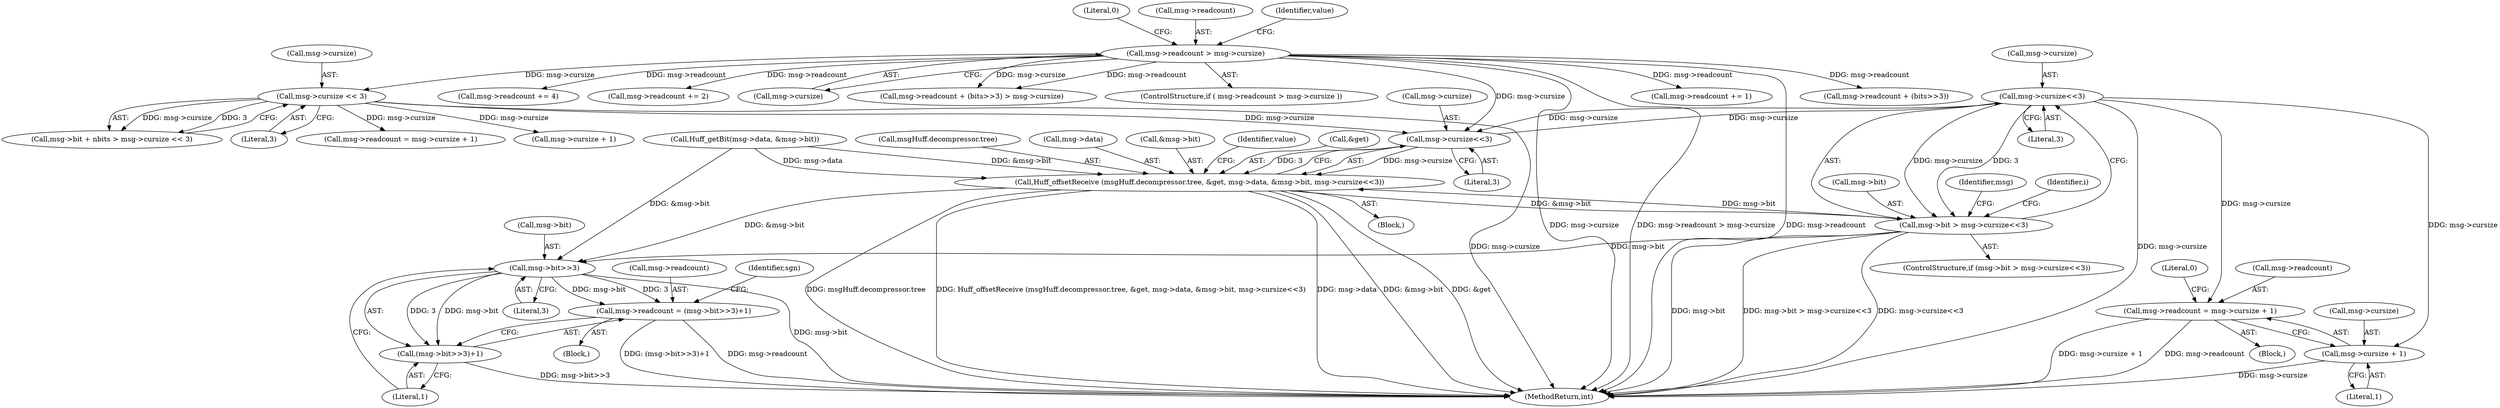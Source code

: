 digraph "0_ioq3_d2b1d124d4055c2fcbe5126863487c52fd58cca1_4@pointer" {
"1000368" [label="(Call,msg->cursize<<3)"];
"1000351" [label="(Call,msg->cursize<<3)"];
"1000368" [label="(Call,msg->cursize<<3)"];
"1000110" [label="(Call,msg->readcount > msg->cursize)"];
"1000278" [label="(Call,msg->cursize << 3)"];
"1000336" [label="(Call,Huff_offsetReceive (msgHuff.decompressor.tree, &get, msg->data, &msg->bit, msg->cursize<<3))"];
"1000364" [label="(Call,msg->bit > msg->cursize<<3)"];
"1000390" [label="(Call,msg->bit>>3)"];
"1000385" [label="(Call,msg->readcount = (msg->bit>>3)+1)"];
"1000389" [label="(Call,(msg->bit>>3)+1)"];
"1000374" [label="(Call,msg->readcount = msg->cursize + 1)"];
"1000378" [label="(Call,msg->cursize + 1)"];
"1000337" [label="(Call,msgHuff.decompressor.tree)"];
"1000369" [label="(Call,msg->cursize)"];
"1000336" [label="(Call,Huff_offsetReceive (msgHuff.decompressor.tree, &get, msg->data, &msg->bit, msg->cursize<<3))"];
"1000365" [label="(Call,msg->bit)"];
"1000384" [label="(Literal,0)"];
"1000391" [label="(Call,msg->bit)"];
"1000344" [label="(Call,msg->data)"];
"1000272" [label="(Call,msg->bit + nbits > msg->cursize << 3)"];
"1000373" [label="(Block,)"];
"1000119" [label="(Literal,0)"];
"1000282" [label="(Literal,3)"];
"1000363" [label="(ControlStructure,if (msg->bit > msg->cursize<<3))"];
"1000183" [label="(Call,msg->readcount += 1)"];
"1000110" [label="(Call,msg->readcount > msg->cursize)"];
"1000386" [label="(Call,msg->readcount)"];
"1000375" [label="(Call,msg->readcount)"];
"1000284" [label="(Call,msg->readcount = msg->cursize + 1)"];
"1000395" [label="(Literal,1)"];
"1000374" [label="(Call,msg->readcount = msg->cursize + 1)"];
"1000308" [label="(Call,Huff_getBit(msg->data, &msg->bit))"];
"1000257" [label="(Block,)"];
"1000351" [label="(Call,msg->cursize<<3)"];
"1000147" [label="(Call,msg->readcount + (bits>>3))"];
"1000111" [label="(Call,msg->readcount)"];
"1000347" [label="(Call,&msg->bit)"];
"1000355" [label="(Literal,3)"];
"1000357" [label="(Identifier,value)"];
"1000382" [label="(Literal,1)"];
"1000378" [label="(Call,msg->cursize + 1)"];
"1000394" [label="(Literal,3)"];
"1000342" [label="(Call,&get)"];
"1000376" [label="(Identifier,msg)"];
"1000364" [label="(Call,msg->bit > msg->cursize<<3)"];
"1000379" [label="(Call,msg->cursize)"];
"1000398" [label="(Identifier,sgn)"];
"1000333" [label="(Identifier,i)"];
"1000241" [label="(Call,msg->readcount += 4)"];
"1000214" [label="(Call,msg->readcount += 2)"];
"1000114" [label="(Call,msg->cursize)"];
"1000288" [label="(Call,msg->cursize + 1)"];
"1000390" [label="(Call,msg->bit>>3)"];
"1000146" [label="(Call,msg->readcount + (bits>>3) > msg->cursize)"];
"1000278" [label="(Call,msg->cursize << 3)"];
"1000352" [label="(Call,msg->cursize)"];
"1000279" [label="(Call,msg->cursize)"];
"1000389" [label="(Call,(msg->bit>>3)+1)"];
"1000335" [label="(Block,)"];
"1000121" [label="(Identifier,value)"];
"1000385" [label="(Call,msg->readcount = (msg->bit>>3)+1)"];
"1000109" [label="(ControlStructure,if ( msg->readcount > msg->cursize ))"];
"1000428" [label="(MethodReturn,int)"];
"1000368" [label="(Call,msg->cursize<<3)"];
"1000372" [label="(Literal,3)"];
"1000368" -> "1000364"  [label="AST: "];
"1000368" -> "1000372"  [label="CFG: "];
"1000369" -> "1000368"  [label="AST: "];
"1000372" -> "1000368"  [label="AST: "];
"1000364" -> "1000368"  [label="CFG: "];
"1000368" -> "1000428"  [label="DDG: msg->cursize"];
"1000368" -> "1000351"  [label="DDG: msg->cursize"];
"1000368" -> "1000364"  [label="DDG: msg->cursize"];
"1000368" -> "1000364"  [label="DDG: 3"];
"1000351" -> "1000368"  [label="DDG: msg->cursize"];
"1000368" -> "1000374"  [label="DDG: msg->cursize"];
"1000368" -> "1000378"  [label="DDG: msg->cursize"];
"1000351" -> "1000336"  [label="AST: "];
"1000351" -> "1000355"  [label="CFG: "];
"1000352" -> "1000351"  [label="AST: "];
"1000355" -> "1000351"  [label="AST: "];
"1000336" -> "1000351"  [label="CFG: "];
"1000351" -> "1000336"  [label="DDG: msg->cursize"];
"1000351" -> "1000336"  [label="DDG: 3"];
"1000110" -> "1000351"  [label="DDG: msg->cursize"];
"1000278" -> "1000351"  [label="DDG: msg->cursize"];
"1000110" -> "1000109"  [label="AST: "];
"1000110" -> "1000114"  [label="CFG: "];
"1000111" -> "1000110"  [label="AST: "];
"1000114" -> "1000110"  [label="AST: "];
"1000119" -> "1000110"  [label="CFG: "];
"1000121" -> "1000110"  [label="CFG: "];
"1000110" -> "1000428"  [label="DDG: msg->cursize"];
"1000110" -> "1000428"  [label="DDG: msg->readcount > msg->cursize"];
"1000110" -> "1000428"  [label="DDG: msg->readcount"];
"1000110" -> "1000146"  [label="DDG: msg->readcount"];
"1000110" -> "1000146"  [label="DDG: msg->cursize"];
"1000110" -> "1000147"  [label="DDG: msg->readcount"];
"1000110" -> "1000183"  [label="DDG: msg->readcount"];
"1000110" -> "1000214"  [label="DDG: msg->readcount"];
"1000110" -> "1000241"  [label="DDG: msg->readcount"];
"1000110" -> "1000278"  [label="DDG: msg->cursize"];
"1000278" -> "1000272"  [label="AST: "];
"1000278" -> "1000282"  [label="CFG: "];
"1000279" -> "1000278"  [label="AST: "];
"1000282" -> "1000278"  [label="AST: "];
"1000272" -> "1000278"  [label="CFG: "];
"1000278" -> "1000428"  [label="DDG: msg->cursize"];
"1000278" -> "1000272"  [label="DDG: msg->cursize"];
"1000278" -> "1000272"  [label="DDG: 3"];
"1000278" -> "1000284"  [label="DDG: msg->cursize"];
"1000278" -> "1000288"  [label="DDG: msg->cursize"];
"1000336" -> "1000335"  [label="AST: "];
"1000337" -> "1000336"  [label="AST: "];
"1000342" -> "1000336"  [label="AST: "];
"1000344" -> "1000336"  [label="AST: "];
"1000347" -> "1000336"  [label="AST: "];
"1000357" -> "1000336"  [label="CFG: "];
"1000336" -> "1000428"  [label="DDG: Huff_offsetReceive (msgHuff.decompressor.tree, &get, msg->data, &msg->bit, msg->cursize<<3)"];
"1000336" -> "1000428"  [label="DDG: msg->data"];
"1000336" -> "1000428"  [label="DDG: &msg->bit"];
"1000336" -> "1000428"  [label="DDG: &get"];
"1000336" -> "1000428"  [label="DDG: msgHuff.decompressor.tree"];
"1000308" -> "1000336"  [label="DDG: msg->data"];
"1000308" -> "1000336"  [label="DDG: &msg->bit"];
"1000364" -> "1000336"  [label="DDG: msg->bit"];
"1000336" -> "1000364"  [label="DDG: &msg->bit"];
"1000336" -> "1000390"  [label="DDG: &msg->bit"];
"1000364" -> "1000363"  [label="AST: "];
"1000365" -> "1000364"  [label="AST: "];
"1000376" -> "1000364"  [label="CFG: "];
"1000333" -> "1000364"  [label="CFG: "];
"1000364" -> "1000428"  [label="DDG: msg->bit"];
"1000364" -> "1000428"  [label="DDG: msg->bit > msg->cursize<<3"];
"1000364" -> "1000428"  [label="DDG: msg->cursize<<3"];
"1000364" -> "1000390"  [label="DDG: msg->bit"];
"1000390" -> "1000389"  [label="AST: "];
"1000390" -> "1000394"  [label="CFG: "];
"1000391" -> "1000390"  [label="AST: "];
"1000394" -> "1000390"  [label="AST: "];
"1000395" -> "1000390"  [label="CFG: "];
"1000390" -> "1000428"  [label="DDG: msg->bit"];
"1000390" -> "1000385"  [label="DDG: msg->bit"];
"1000390" -> "1000385"  [label="DDG: 3"];
"1000390" -> "1000389"  [label="DDG: msg->bit"];
"1000390" -> "1000389"  [label="DDG: 3"];
"1000308" -> "1000390"  [label="DDG: &msg->bit"];
"1000385" -> "1000257"  [label="AST: "];
"1000385" -> "1000389"  [label="CFG: "];
"1000386" -> "1000385"  [label="AST: "];
"1000389" -> "1000385"  [label="AST: "];
"1000398" -> "1000385"  [label="CFG: "];
"1000385" -> "1000428"  [label="DDG: (msg->bit>>3)+1"];
"1000385" -> "1000428"  [label="DDG: msg->readcount"];
"1000389" -> "1000395"  [label="CFG: "];
"1000395" -> "1000389"  [label="AST: "];
"1000389" -> "1000428"  [label="DDG: msg->bit>>3"];
"1000374" -> "1000373"  [label="AST: "];
"1000374" -> "1000378"  [label="CFG: "];
"1000375" -> "1000374"  [label="AST: "];
"1000378" -> "1000374"  [label="AST: "];
"1000384" -> "1000374"  [label="CFG: "];
"1000374" -> "1000428"  [label="DDG: msg->readcount"];
"1000374" -> "1000428"  [label="DDG: msg->cursize + 1"];
"1000378" -> "1000382"  [label="CFG: "];
"1000379" -> "1000378"  [label="AST: "];
"1000382" -> "1000378"  [label="AST: "];
"1000378" -> "1000428"  [label="DDG: msg->cursize"];
}
